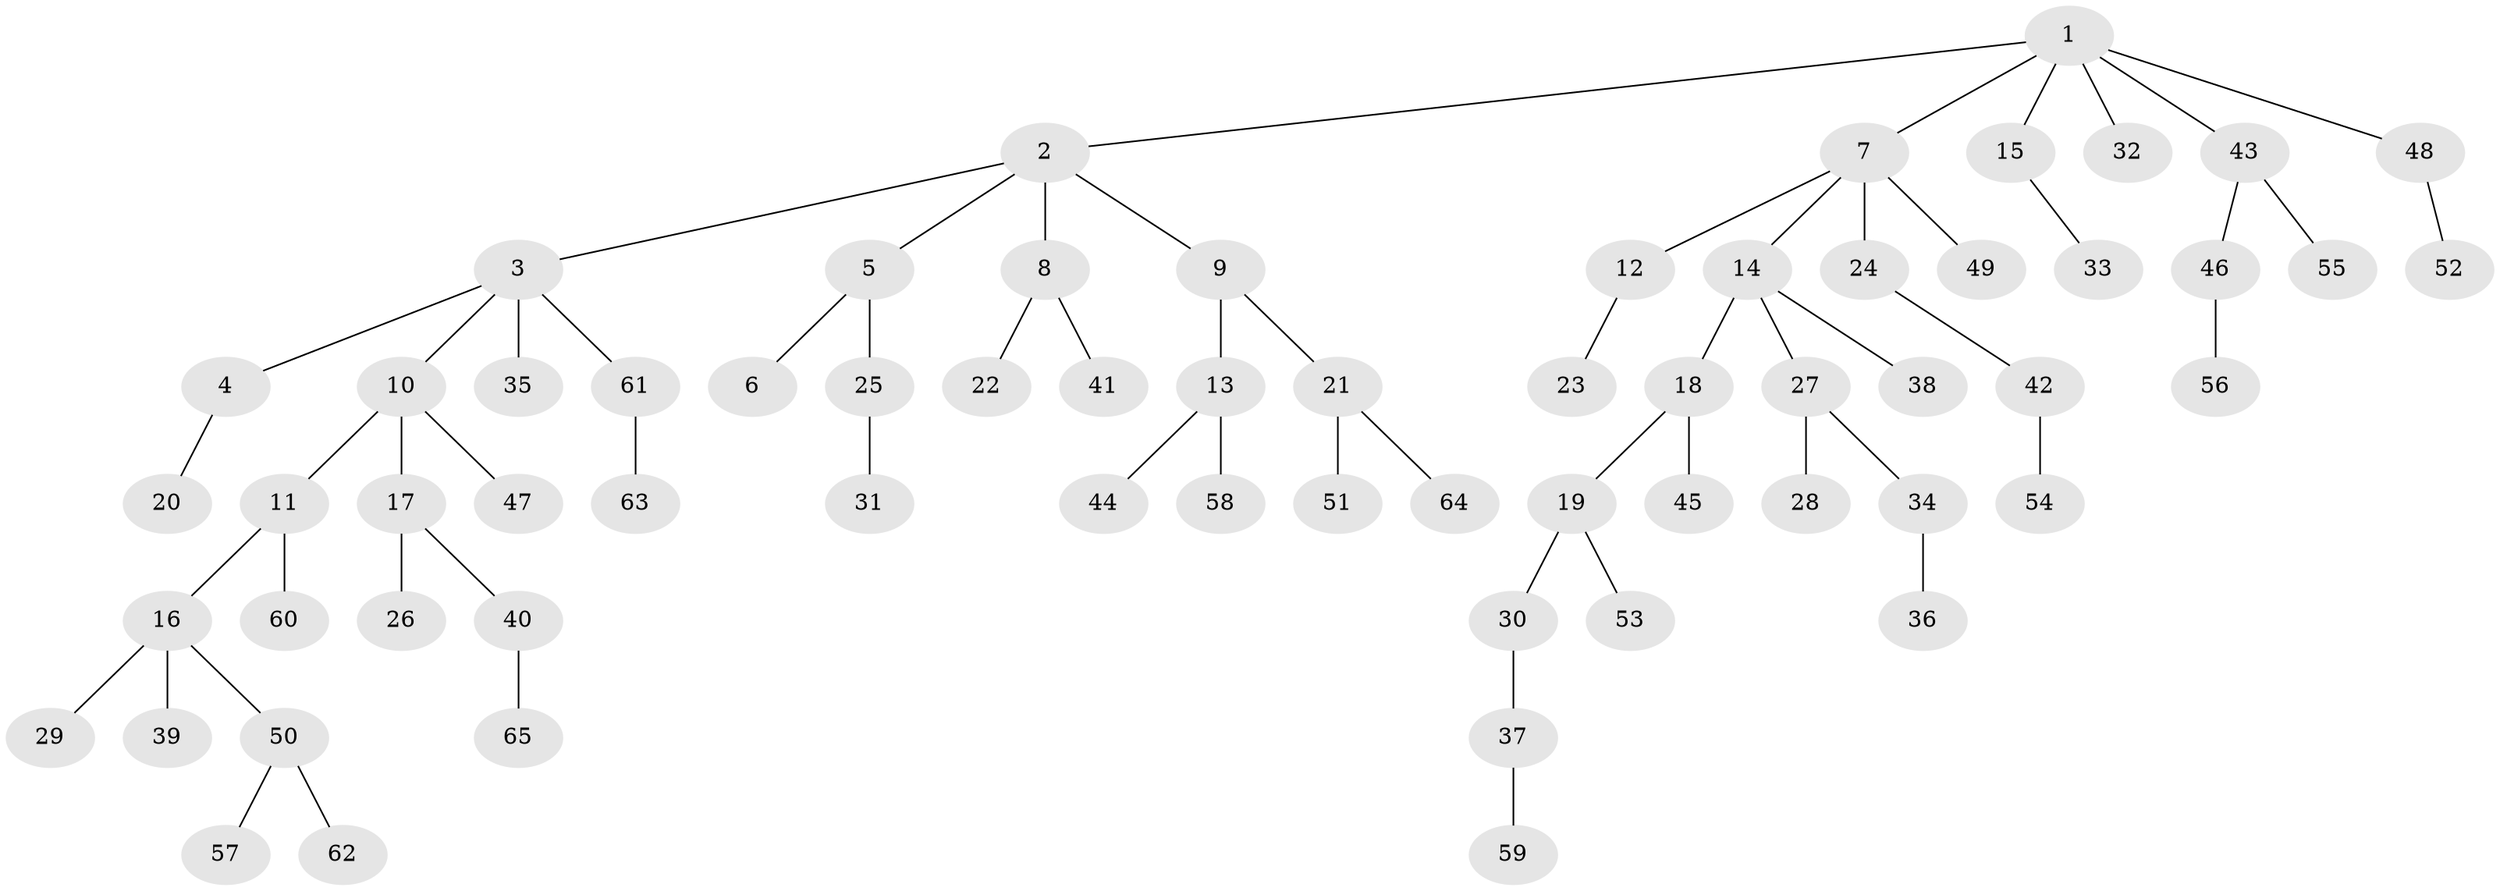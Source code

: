 // Generated by graph-tools (version 1.1) at 2025/02/03/09/25 03:02:27]
// undirected, 65 vertices, 64 edges
graph export_dot {
graph [start="1"]
  node [color=gray90,style=filled];
  1;
  2;
  3;
  4;
  5;
  6;
  7;
  8;
  9;
  10;
  11;
  12;
  13;
  14;
  15;
  16;
  17;
  18;
  19;
  20;
  21;
  22;
  23;
  24;
  25;
  26;
  27;
  28;
  29;
  30;
  31;
  32;
  33;
  34;
  35;
  36;
  37;
  38;
  39;
  40;
  41;
  42;
  43;
  44;
  45;
  46;
  47;
  48;
  49;
  50;
  51;
  52;
  53;
  54;
  55;
  56;
  57;
  58;
  59;
  60;
  61;
  62;
  63;
  64;
  65;
  1 -- 2;
  1 -- 7;
  1 -- 15;
  1 -- 32;
  1 -- 43;
  1 -- 48;
  2 -- 3;
  2 -- 5;
  2 -- 8;
  2 -- 9;
  3 -- 4;
  3 -- 10;
  3 -- 35;
  3 -- 61;
  4 -- 20;
  5 -- 6;
  5 -- 25;
  7 -- 12;
  7 -- 14;
  7 -- 24;
  7 -- 49;
  8 -- 22;
  8 -- 41;
  9 -- 13;
  9 -- 21;
  10 -- 11;
  10 -- 17;
  10 -- 47;
  11 -- 16;
  11 -- 60;
  12 -- 23;
  13 -- 44;
  13 -- 58;
  14 -- 18;
  14 -- 27;
  14 -- 38;
  15 -- 33;
  16 -- 29;
  16 -- 39;
  16 -- 50;
  17 -- 26;
  17 -- 40;
  18 -- 19;
  18 -- 45;
  19 -- 30;
  19 -- 53;
  21 -- 51;
  21 -- 64;
  24 -- 42;
  25 -- 31;
  27 -- 28;
  27 -- 34;
  30 -- 37;
  34 -- 36;
  37 -- 59;
  40 -- 65;
  42 -- 54;
  43 -- 46;
  43 -- 55;
  46 -- 56;
  48 -- 52;
  50 -- 57;
  50 -- 62;
  61 -- 63;
}
